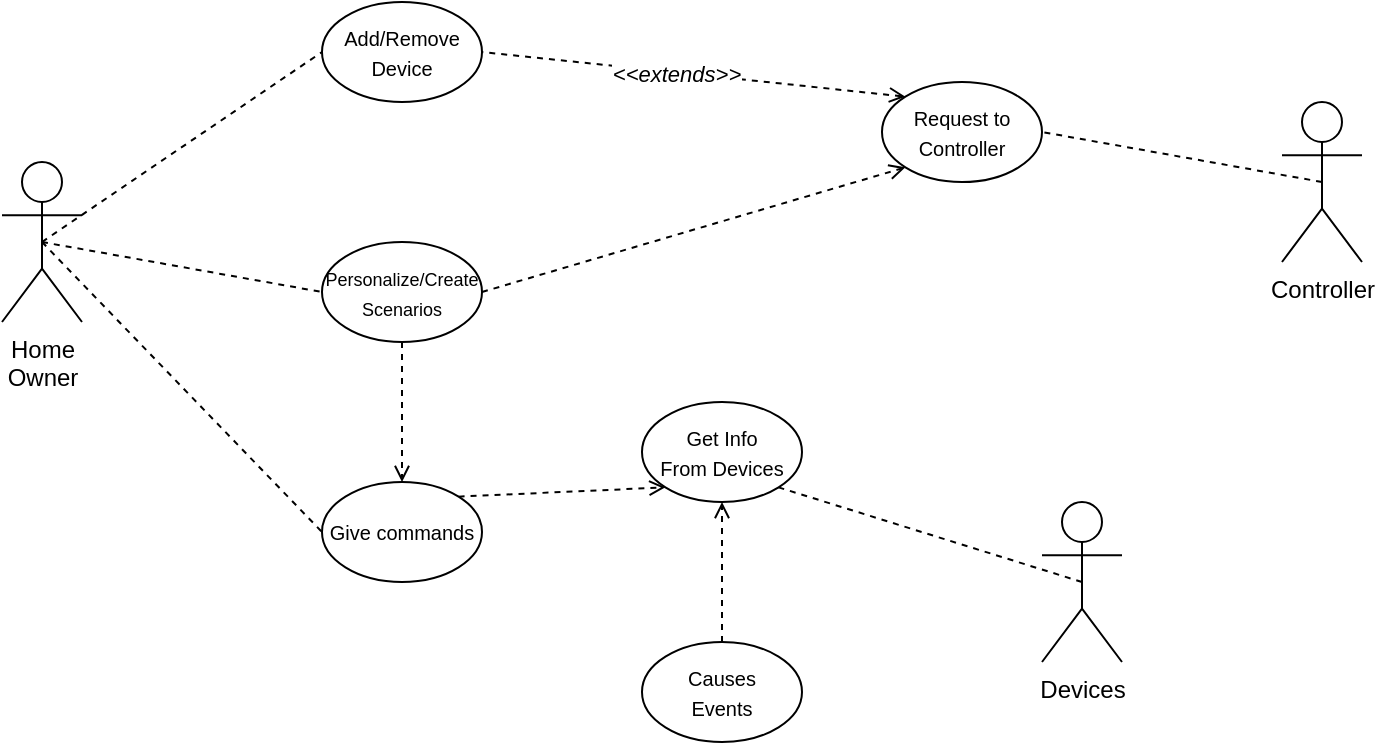 <mxfile version="27.0.5">
  <diagram name="Pagina-1" id="8OBj0ZMfduM5tY-Sq_fC">
    <mxGraphModel dx="668" dy="398" grid="1" gridSize="10" guides="1" tooltips="1" connect="1" arrows="1" fold="1" page="1" pageScale="1" pageWidth="1100" pageHeight="850" math="0" shadow="0">
      <root>
        <mxCell id="0" />
        <mxCell id="1" parent="0" />
        <mxCell id="ArUpYVqbR6Th3pE3Q0OD-5" style="rounded=0;orthogonalLoop=1;jettySize=auto;html=1;exitX=0.5;exitY=0.5;exitDx=0;exitDy=0;exitPerimeter=0;entryX=0;entryY=0.5;entryDx=0;entryDy=0;endArrow=none;startFill=0;dashed=1;endFill=0;" edge="1" parent="1" source="ArUpYVqbR6Th3pE3Q0OD-1" target="ArUpYVqbR6Th3pE3Q0OD-4">
          <mxGeometry relative="1" as="geometry" />
        </mxCell>
        <mxCell id="ArUpYVqbR6Th3pE3Q0OD-1" value="Home&lt;div&gt;Owner&lt;/div&gt;" style="shape=umlActor;verticalLabelPosition=bottom;verticalAlign=top;html=1;outlineConnect=0;" vertex="1" parent="1">
          <mxGeometry x="80" y="190" width="40" height="80" as="geometry" />
        </mxCell>
        <mxCell id="ArUpYVqbR6Th3pE3Q0OD-14" style="rounded=0;orthogonalLoop=1;jettySize=auto;html=1;exitX=0.5;exitY=0.5;exitDx=0;exitDy=0;exitPerimeter=0;entryX=1;entryY=0.5;entryDx=0;entryDy=0;endArrow=none;startFill=0;dashed=1;" edge="1" parent="1" source="ArUpYVqbR6Th3pE3Q0OD-2" target="ArUpYVqbR6Th3pE3Q0OD-13">
          <mxGeometry relative="1" as="geometry" />
        </mxCell>
        <mxCell id="ArUpYVqbR6Th3pE3Q0OD-2" value="Controller" style="shape=umlActor;verticalLabelPosition=bottom;verticalAlign=top;html=1;outlineConnect=0;" vertex="1" parent="1">
          <mxGeometry x="720" y="160" width="40" height="80" as="geometry" />
        </mxCell>
        <mxCell id="ArUpYVqbR6Th3pE3Q0OD-21" style="rounded=0;orthogonalLoop=1;jettySize=auto;html=1;exitX=0.5;exitY=0.5;exitDx=0;exitDy=0;exitPerimeter=0;entryX=1;entryY=1;entryDx=0;entryDy=0;dashed=1;endArrow=none;startFill=0;" edge="1" parent="1" source="ArUpYVqbR6Th3pE3Q0OD-3" target="ArUpYVqbR6Th3pE3Q0OD-15">
          <mxGeometry relative="1" as="geometry" />
        </mxCell>
        <mxCell id="ArUpYVqbR6Th3pE3Q0OD-3" value="Devices" style="shape=umlActor;verticalLabelPosition=bottom;verticalAlign=top;html=1;outlineConnect=0;" vertex="1" parent="1">
          <mxGeometry x="600" y="360" width="40" height="80" as="geometry" />
        </mxCell>
        <mxCell id="ArUpYVqbR6Th3pE3Q0OD-4" value="&lt;font style=&quot;font-size: 10px;&quot;&gt;Add/Remove&lt;/font&gt;&lt;div&gt;&lt;font style=&quot;font-size: 10px;&quot;&gt;Device&lt;/font&gt;&lt;/div&gt;" style="ellipse;whiteSpace=wrap;html=1;" vertex="1" parent="1">
          <mxGeometry x="240" y="110" width="80" height="50" as="geometry" />
        </mxCell>
        <mxCell id="ArUpYVqbR6Th3pE3Q0OD-7" style="rounded=0;orthogonalLoop=1;jettySize=auto;html=1;entryX=0;entryY=0.5;entryDx=0;entryDy=0;endArrow=none;startFill=0;dashed=1;exitX=0.5;exitY=0.5;exitDx=0;exitDy=0;exitPerimeter=0;" edge="1" parent="1" target="ArUpYVqbR6Th3pE3Q0OD-8" source="ArUpYVqbR6Th3pE3Q0OD-1">
          <mxGeometry relative="1" as="geometry">
            <mxPoint x="90" y="220" as="sourcePoint" />
          </mxGeometry>
        </mxCell>
        <mxCell id="ArUpYVqbR6Th3pE3Q0OD-12" style="edgeStyle=orthogonalEdgeStyle;rounded=0;orthogonalLoop=1;jettySize=auto;html=1;exitX=0.5;exitY=1;exitDx=0;exitDy=0;entryX=0.5;entryY=0;entryDx=0;entryDy=0;dashed=1;endArrow=open;endFill=0;" edge="1" parent="1" source="ArUpYVqbR6Th3pE3Q0OD-8" target="ArUpYVqbR6Th3pE3Q0OD-11">
          <mxGeometry relative="1" as="geometry" />
        </mxCell>
        <mxCell id="ArUpYVqbR6Th3pE3Q0OD-27" style="rounded=0;orthogonalLoop=1;jettySize=auto;html=1;exitX=1;exitY=0.5;exitDx=0;exitDy=0;entryX=0;entryY=1;entryDx=0;entryDy=0;dashed=1;endArrow=open;endFill=0;" edge="1" parent="1" source="ArUpYVqbR6Th3pE3Q0OD-8" target="ArUpYVqbR6Th3pE3Q0OD-13">
          <mxGeometry relative="1" as="geometry" />
        </mxCell>
        <mxCell id="ArUpYVqbR6Th3pE3Q0OD-8" value="&lt;font style=&quot;font-size: 9px;&quot;&gt;&lt;font style=&quot;&quot;&gt;Personalize/&lt;/font&gt;&lt;span style=&quot;background-color: transparent; color: light-dark(rgb(0, 0, 0), rgb(255, 255, 255));&quot;&gt;Create&lt;/span&gt;&lt;/font&gt;&lt;div&gt;&lt;font style=&quot;font-size: 9px;&quot;&gt;Scenarios&lt;/font&gt;&lt;/div&gt;" style="ellipse;whiteSpace=wrap;html=1;" vertex="1" parent="1">
          <mxGeometry x="240" y="230" width="80" height="50" as="geometry" />
        </mxCell>
        <mxCell id="ArUpYVqbR6Th3pE3Q0OD-10" style="rounded=0;orthogonalLoop=1;jettySize=auto;html=1;entryX=0;entryY=0.5;entryDx=0;entryDy=0;endArrow=none;startFill=0;dashed=1;exitX=0.5;exitY=0.5;exitDx=0;exitDy=0;exitPerimeter=0;" edge="1" parent="1" target="ArUpYVqbR6Th3pE3Q0OD-11" source="ArUpYVqbR6Th3pE3Q0OD-1">
          <mxGeometry relative="1" as="geometry">
            <mxPoint x="100" y="310" as="sourcePoint" />
          </mxGeometry>
        </mxCell>
        <mxCell id="ArUpYVqbR6Th3pE3Q0OD-16" style="rounded=0;orthogonalLoop=1;jettySize=auto;html=1;exitX=1;exitY=0;exitDx=0;exitDy=0;entryX=0;entryY=1;entryDx=0;entryDy=0;dashed=1;endArrow=open;endFill=0;" edge="1" parent="1" source="ArUpYVqbR6Th3pE3Q0OD-11" target="ArUpYVqbR6Th3pE3Q0OD-15">
          <mxGeometry relative="1" as="geometry" />
        </mxCell>
        <mxCell id="ArUpYVqbR6Th3pE3Q0OD-11" value="&lt;font size=&quot;1&quot;&gt;Give commands&lt;/font&gt;" style="ellipse;whiteSpace=wrap;html=1;" vertex="1" parent="1">
          <mxGeometry x="240" y="350" width="80" height="50" as="geometry" />
        </mxCell>
        <mxCell id="ArUpYVqbR6Th3pE3Q0OD-25" style="rounded=0;orthogonalLoop=1;jettySize=auto;html=1;exitX=0;exitY=0;exitDx=0;exitDy=0;entryX=1;entryY=0.5;entryDx=0;entryDy=0;dashed=1;endArrow=none;endFill=0;startArrow=open;startFill=0;" edge="1" parent="1" source="ArUpYVqbR6Th3pE3Q0OD-13" target="ArUpYVqbR6Th3pE3Q0OD-4">
          <mxGeometry relative="1" as="geometry" />
        </mxCell>
        <mxCell id="ArUpYVqbR6Th3pE3Q0OD-26" value="&lt;i&gt;&amp;lt;&amp;lt;extends&amp;gt;&amp;gt;&lt;/i&gt;" style="edgeLabel;html=1;align=center;verticalAlign=middle;resizable=0;points=[];" vertex="1" connectable="0" parent="ArUpYVqbR6Th3pE3Q0OD-25">
          <mxGeometry x="0.086" y="1" relative="1" as="geometry">
            <mxPoint as="offset" />
          </mxGeometry>
        </mxCell>
        <mxCell id="ArUpYVqbR6Th3pE3Q0OD-13" value="&lt;font size=&quot;1&quot;&gt;Request to Controller&lt;/font&gt;" style="ellipse;whiteSpace=wrap;html=1;" vertex="1" parent="1">
          <mxGeometry x="520" y="150" width="80" height="50" as="geometry" />
        </mxCell>
        <mxCell id="ArUpYVqbR6Th3pE3Q0OD-15" value="&lt;font size=&quot;1&quot;&gt;Get Info&lt;/font&gt;&lt;div&gt;&lt;font size=&quot;1&quot;&gt;From Devices&lt;/font&gt;&lt;/div&gt;" style="ellipse;whiteSpace=wrap;html=1;" vertex="1" parent="1">
          <mxGeometry x="400" y="310" width="80" height="50" as="geometry" />
        </mxCell>
        <mxCell id="ArUpYVqbR6Th3pE3Q0OD-18" style="rounded=0;orthogonalLoop=1;jettySize=auto;html=1;exitX=0.5;exitY=0;exitDx=0;exitDy=0;entryX=0.5;entryY=1;entryDx=0;entryDy=0;dashed=1;endArrow=open;endFill=0;" edge="1" parent="1" source="ArUpYVqbR6Th3pE3Q0OD-17" target="ArUpYVqbR6Th3pE3Q0OD-15">
          <mxGeometry relative="1" as="geometry" />
        </mxCell>
        <mxCell id="ArUpYVqbR6Th3pE3Q0OD-17" value="&lt;font size=&quot;1&quot;&gt;Causes&lt;/font&gt;&lt;div&gt;&lt;font size=&quot;1&quot;&gt;Events&lt;/font&gt;&lt;/div&gt;" style="ellipse;whiteSpace=wrap;html=1;" vertex="1" parent="1">
          <mxGeometry x="400" y="430" width="80" height="50" as="geometry" />
        </mxCell>
      </root>
    </mxGraphModel>
  </diagram>
</mxfile>
